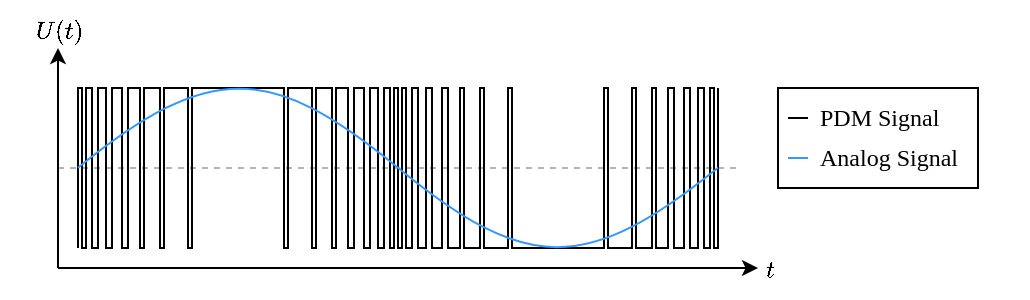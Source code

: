 <mxfile version="20.3.0" type="device"><diagram id="nYEseSnS-NxHdfZrEYx1" name="Page-1"><mxGraphModel dx="2800" dy="681" grid="1" gridSize="10" guides="1" tooltips="1" connect="1" arrows="1" fold="1" page="1" pageScale="1" pageWidth="1654" pageHeight="1169" math="1" shadow="0"><root><mxCell id="0"/><mxCell id="1" parent="0"/><mxCell id="ieUXxARnOGC-ObS16DES-143" value="" style="endArrow=none;dashed=1;html=1;rounded=0;strokeColor=#B3B3B3;fontFamily=Times New Roman;fontSize=14;startSize=5;endSize=5;" edge="1" parent="1"><mxGeometry width="50" height="50" relative="1" as="geometry"><mxPoint x="-640" y="270" as="sourcePoint"/><mxPoint x="-300" y="270" as="targetPoint"/></mxGeometry></mxCell><mxCell id="ieUXxARnOGC-ObS16DES-140" value="" style="endArrow=classic;html=1;rounded=0;startSize=5;endSize=5;strokeColor=#000000;" edge="1" parent="1"><mxGeometry width="50" height="50" relative="1" as="geometry"><mxPoint x="-640" y="320" as="sourcePoint"/><mxPoint x="-290" y="320" as="targetPoint"/></mxGeometry></mxCell><mxCell id="ieUXxARnOGC-ObS16DES-135" value="" style="endArrow=none;html=1;rounded=0;startSize=5;endSize=5;" edge="1" parent="1"><mxGeometry width="50" height="50" relative="1" as="geometry"><mxPoint x="-630" y="310" as="sourcePoint"/><mxPoint x="-550" y="230" as="targetPoint"/><Array as="points"><mxPoint x="-630" y="230"/><mxPoint x="-628" y="230"/><mxPoint x="-628" y="310"/><mxPoint x="-626" y="310"/><mxPoint x="-626" y="230"/><mxPoint x="-623" y="230"/><mxPoint x="-623" y="310"/><mxPoint x="-620" y="310"/><mxPoint x="-620" y="230"/><mxPoint x="-616" y="230"/><mxPoint x="-616" y="310"/><mxPoint x="-613" y="310"/><mxPoint x="-613" y="230"/><mxPoint x="-608" y="230"/><mxPoint x="-608" y="310"/><mxPoint x="-605" y="310"/><mxPoint x="-605" y="230"/><mxPoint x="-599" y="230"/><mxPoint x="-599" y="310"/><mxPoint x="-597" y="310"/><mxPoint x="-597" y="230"/><mxPoint x="-589" y="230"/><mxPoint x="-589" y="310"/><mxPoint x="-587" y="310"/><mxPoint x="-587" y="230"/><mxPoint x="-575" y="230"/><mxPoint x="-575" y="310"/><mxPoint x="-573" y="310"/><mxPoint x="-573" y="230"/><mxPoint x="-550" y="230"/></Array></mxGeometry></mxCell><mxCell id="ieUXxARnOGC-ObS16DES-136" value="" style="endArrow=none;html=1;rounded=0;startSize=5;endSize=5;" edge="1" parent="1"><mxGeometry width="50" height="50" relative="1" as="geometry"><mxPoint x="-470" y="310" as="sourcePoint"/><mxPoint x="-550" y="230" as="targetPoint"/><Array as="points"><mxPoint x="-470" y="230"/><mxPoint x="-472" y="230"/><mxPoint x="-472" y="310"/><mxPoint x="-474" y="310"/><mxPoint x="-474" y="230"/><mxPoint x="-477" y="230"/><mxPoint x="-477" y="310"/><mxPoint x="-480" y="310"/><mxPoint x="-480" y="230"/><mxPoint x="-484" y="230"/><mxPoint x="-484" y="310"/><mxPoint x="-487" y="310"/><mxPoint x="-487" y="230"/><mxPoint x="-492" y="230"/><mxPoint x="-492" y="310"/><mxPoint x="-495" y="310"/><mxPoint x="-495" y="230"/><mxPoint x="-501" y="230"/><mxPoint x="-501" y="310"/><mxPoint x="-503" y="310"/><mxPoint x="-503" y="230"/><mxPoint x="-511" y="230"/><mxPoint x="-511" y="310"/><mxPoint x="-513" y="310"/><mxPoint x="-513" y="230"/><mxPoint x="-525" y="230"/><mxPoint x="-525" y="310"/><mxPoint x="-527" y="310"/><mxPoint x="-527" y="230"/><mxPoint x="-550" y="230"/></Array></mxGeometry></mxCell><mxCell id="ieUXxARnOGC-ObS16DES-137" value="" style="endArrow=none;html=1;rounded=0;startSize=5;endSize=5;" edge="1" parent="1"><mxGeometry width="50" height="50" relative="1" as="geometry"><mxPoint x="-470" y="230" as="sourcePoint"/><mxPoint x="-390" y="310" as="targetPoint"/><Array as="points"><mxPoint x="-470" y="310"/><mxPoint x="-468" y="310"/><mxPoint x="-468" y="230"/><mxPoint x="-466" y="230"/><mxPoint x="-466" y="310"/><mxPoint x="-463" y="310"/><mxPoint x="-463" y="230"/><mxPoint x="-460" y="230"/><mxPoint x="-460" y="310"/><mxPoint x="-456" y="310"/><mxPoint x="-456" y="230"/><mxPoint x="-453" y="230"/><mxPoint x="-453" y="310"/><mxPoint x="-448" y="310"/><mxPoint x="-448" y="230"/><mxPoint x="-445" y="230"/><mxPoint x="-445" y="310"/><mxPoint x="-439" y="310"/><mxPoint x="-439" y="230"/><mxPoint x="-437" y="230"/><mxPoint x="-437" y="310"/><mxPoint x="-429" y="310"/><mxPoint x="-429" y="230"/><mxPoint x="-427" y="230"/><mxPoint x="-427" y="310"/><mxPoint x="-415" y="310"/><mxPoint x="-415" y="230"/><mxPoint x="-413" y="230"/><mxPoint x="-413" y="310"/><mxPoint x="-390" y="310"/></Array></mxGeometry></mxCell><mxCell id="ieUXxARnOGC-ObS16DES-138" value="" style="endArrow=none;html=1;rounded=0;startSize=5;endSize=5;" edge="1" parent="1"><mxGeometry width="50" height="50" relative="1" as="geometry"><mxPoint x="-310" y="230" as="sourcePoint"/><mxPoint x="-390" y="310" as="targetPoint"/><Array as="points"><mxPoint x="-310" y="310"/><mxPoint x="-312" y="310"/><mxPoint x="-312" y="230"/><mxPoint x="-314" y="230"/><mxPoint x="-314" y="310"/><mxPoint x="-317" y="310"/><mxPoint x="-317" y="230"/><mxPoint x="-320" y="230"/><mxPoint x="-320" y="310"/><mxPoint x="-324" y="310"/><mxPoint x="-324" y="230"/><mxPoint x="-327" y="230"/><mxPoint x="-327" y="310"/><mxPoint x="-332" y="310"/><mxPoint x="-332" y="230"/><mxPoint x="-335" y="230"/><mxPoint x="-335" y="310"/><mxPoint x="-341" y="310"/><mxPoint x="-341" y="230"/><mxPoint x="-343" y="230"/><mxPoint x="-343" y="310"/><mxPoint x="-351" y="310"/><mxPoint x="-351" y="230"/><mxPoint x="-353" y="230"/><mxPoint x="-353" y="310"/><mxPoint x="-365" y="310"/><mxPoint x="-365" y="230"/><mxPoint x="-367" y="230"/><mxPoint x="-367" y="310"/><mxPoint x="-390" y="310"/></Array></mxGeometry></mxCell><mxCell id="ieUXxARnOGC-ObS16DES-134" value="" style="pointerEvents=1;verticalLabelPosition=bottom;shadow=0;dashed=0;align=center;html=1;verticalAlign=top;shape=mxgraph.electrical.waveforms.sine_wave;fillColor=none;strokeColor=#3399FF;" vertex="1" parent="1"><mxGeometry x="-630" y="217" width="320" height="106" as="geometry"/></mxCell><mxCell id="ieUXxARnOGC-ObS16DES-141" value="$$t$$" style="text;html=1;strokeColor=none;fillColor=none;align=center;verticalAlign=middle;whiteSpace=wrap;rounded=0;fontFamily=Times New Roman;fontSize=12;" vertex="1" parent="1"><mxGeometry x="-314" y="305" width="60" height="30" as="geometry"/></mxCell><mxCell id="ieUXxARnOGC-ObS16DES-142" value="" style="endArrow=classic;html=1;rounded=0;fontFamily=Times New Roman;fontSize=14;startSize=5;endSize=5;" edge="1" parent="1"><mxGeometry width="50" height="50" relative="1" as="geometry"><mxPoint x="-640" y="320" as="sourcePoint"/><mxPoint x="-640" y="210" as="targetPoint"/></mxGeometry></mxCell><mxCell id="ieUXxARnOGC-ObS16DES-144" value="$$U(t)$$" style="text;html=1;strokeColor=none;fillColor=none;align=center;verticalAlign=middle;whiteSpace=wrap;rounded=0;fontFamily=Times New Roman;fontSize=12;" vertex="1" parent="1"><mxGeometry x="-669" y="186" width="60" height="30" as="geometry"/></mxCell><mxCell id="ieUXxARnOGC-ObS16DES-145" value="" style="rounded=0;whiteSpace=wrap;html=1;strokeColor=default;fontFamily=Times New Roman;fontSize=14;fillColor=default;" vertex="1" parent="1"><mxGeometry x="-280" y="230" width="100" height="50" as="geometry"/></mxCell><mxCell id="ieUXxARnOGC-ObS16DES-146" value="" style="endArrow=none;html=1;rounded=0;strokeColor=#000000;fontFamily=Times New Roman;fontSize=14;startSize=5;endSize=5;" edge="1" parent="1"><mxGeometry width="50" height="50" relative="1" as="geometry"><mxPoint x="-275" y="245" as="sourcePoint"/><mxPoint x="-265" y="245" as="targetPoint"/></mxGeometry></mxCell><mxCell id="ieUXxARnOGC-ObS16DES-147" value="PDM Signal" style="text;html=1;strokeColor=none;fillColor=none;align=left;verticalAlign=middle;whiteSpace=wrap;rounded=0;fontFamily=Times New Roman;fontSize=12;" vertex="1" parent="1"><mxGeometry x="-261" y="230" width="106" height="30" as="geometry"/></mxCell><mxCell id="ieUXxARnOGC-ObS16DES-148" value="" style="endArrow=none;html=1;rounded=0;strokeColor=#3399FF;fontFamily=Times New Roman;fontSize=14;startSize=5;endSize=5;fontColor=#3399FF;" edge="1" parent="1"><mxGeometry width="50" height="50" relative="1" as="geometry"><mxPoint x="-275" y="265" as="sourcePoint"/><mxPoint x="-265" y="265" as="targetPoint"/></mxGeometry></mxCell><mxCell id="ieUXxARnOGC-ObS16DES-149" value="Analog Signal" style="text;html=1;strokeColor=none;fillColor=none;align=left;verticalAlign=middle;whiteSpace=wrap;rounded=0;fontFamily=Times New Roman;fontSize=12;" vertex="1" parent="1"><mxGeometry x="-261" y="250" width="106" height="30" as="geometry"/></mxCell></root></mxGraphModel></diagram></mxfile>